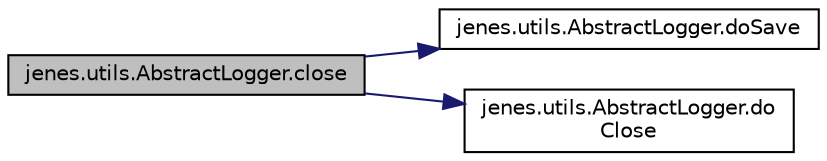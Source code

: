 digraph "jenes.utils.AbstractLogger.close"
{
  edge [fontname="Helvetica",fontsize="10",labelfontname="Helvetica",labelfontsize="10"];
  node [fontname="Helvetica",fontsize="10",shape=record];
  rankdir="LR";
  Node1 [label="jenes.utils.AbstractLogger.close",height=0.2,width=0.4,color="black", fillcolor="grey75", style="filled" fontcolor="black"];
  Node1 -> Node2 [color="midnightblue",fontsize="10",style="solid",fontname="Helvetica"];
  Node2 [label="jenes.utils.AbstractLogger.doSave",height=0.2,width=0.4,color="black", fillcolor="white", style="filled",URL="$classjenes_1_1utils_1_1_abstract_logger.html#a41fcd50b050c467fe1b413fc5b49c167"];
  Node1 -> Node3 [color="midnightblue",fontsize="10",style="solid",fontname="Helvetica"];
  Node3 [label="jenes.utils.AbstractLogger.do\lClose",height=0.2,width=0.4,color="black", fillcolor="white", style="filled",URL="$classjenes_1_1utils_1_1_abstract_logger.html#a5253672b3f3f81287db2fc604ca921a9"];
}
